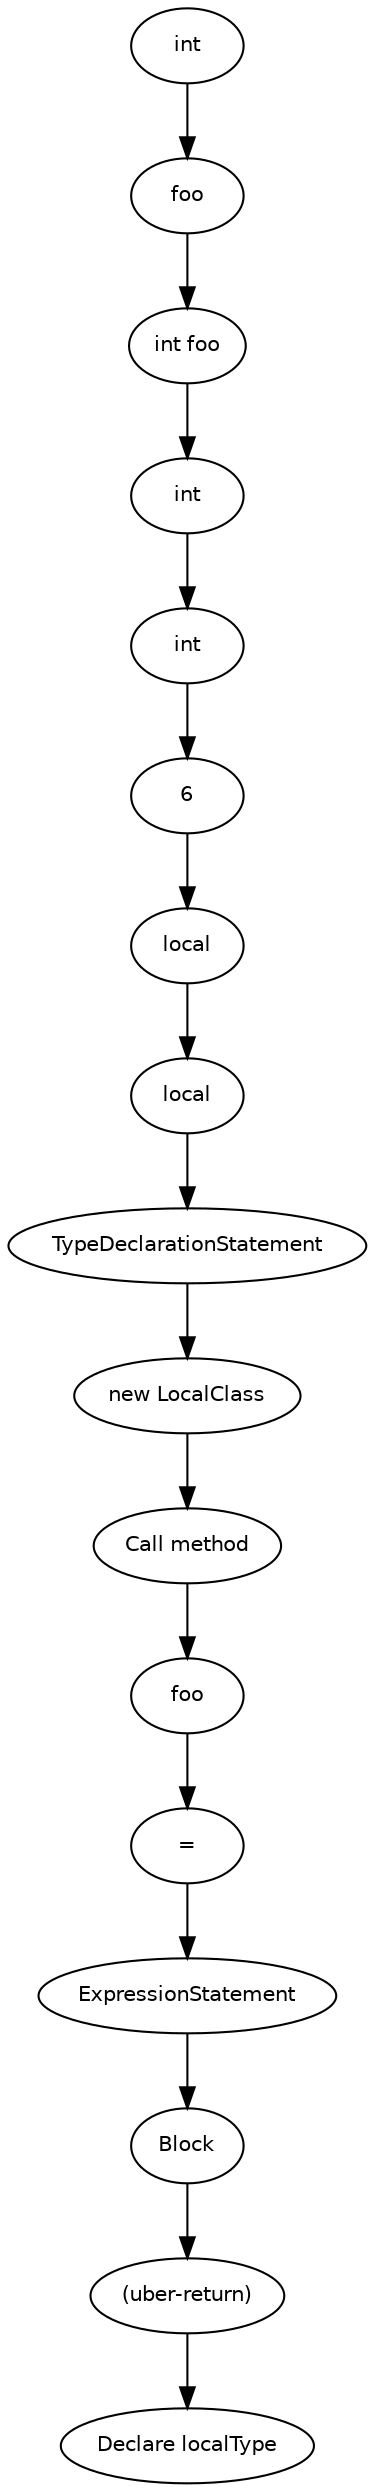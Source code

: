 digraph localType {
  21 [
    label = Block,
    fontname = Helvetica,
    fontsize = 10
  ];
  9 [
    label = local,
    fontname = Helvetica,
    fontsize = 10
  ];
  17 [
    label = "new LocalClass",
    fontname = Helvetica,
    fontsize = 10
  ];
  8 [
    label = int,
    fontname = Helvetica,
    fontsize = 10
  ];
  16 [
    label = "Call method",
    fontname = Helvetica,
    fontsize = 10
  ];
  15 [
    label = foo,
    fontname = Helvetica,
    fontsize = 10
  ];
  6 [
    label = int,
    fontname = Helvetica,
    fontsize = 10
  ];
  14 [
    label = "=",
    fontname = Helvetica,
    fontsize = 10
  ];
  5 [
    label = foo,
    fontname = Helvetica,
    fontsize = 10
  ];
  13 [
    label = ExpressionStatement,
    fontname = Helvetica,
    fontsize = 10
  ];
  4 [
    label = int,
    fontname = Helvetica,
    fontsize = 10
  ];
  12 [
    label = TypeDeclarationStatement,
    fontname = Helvetica,
    fontsize = 10
  ];
  3 [
    label = "int foo",
    fontname = Helvetica,
    fontsize = 10
  ];
  2 [
    label = "(uber-return)",
    fontname = Helvetica,
    fontsize = 10
  ];
  11 [
    label = 6,
    fontname = Helvetica,
    fontsize = 10
  ];
  10 [
    label = local,
    fontname = Helvetica,
    fontsize = 10
  ];
  0 [
    label = "Declare localType",
    fontname = Helvetica,
    fontsize = 10
  ];
  5 -> 3 [
    label = ""
  ];
  15 -> 14 [
    label = ""
  ];
  6 -> 8 [
    label = ""
  ];
  12 -> 17 [
    label = ""
  ];
  4 -> 5 [
    label = ""
  ];
  13 -> 21 [
    label = ""
  ];
  16 -> 15 [
    label = ""
  ];
  9 -> 12 [
    label = ""
  ];
  11 -> 10 [
    label = ""
  ];
  3 -> 6 [
    label = ""
  ];
  2 -> 0 [
    label = ""
  ];
  14 -> 13 [
    label = ""
  ];
  17 -> 16 [
    label = ""
  ];
  10 -> 9 [
    label = ""
  ];
  21 -> 2 [
    label = ""
  ];
  8 -> 11 [
    label = ""
  ];
}
